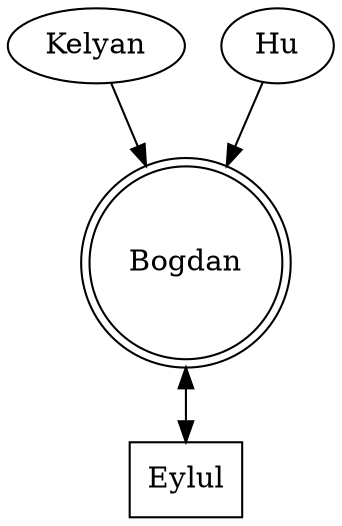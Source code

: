 digraph G {
concentrate=true
Bogdan[shape=doublecircle]
Eylul[shape=box]
Bogdan -> Eylul
Kelyan -> Bogdan
Hu -> Bogdan
Eylul -> Bogdan
}
